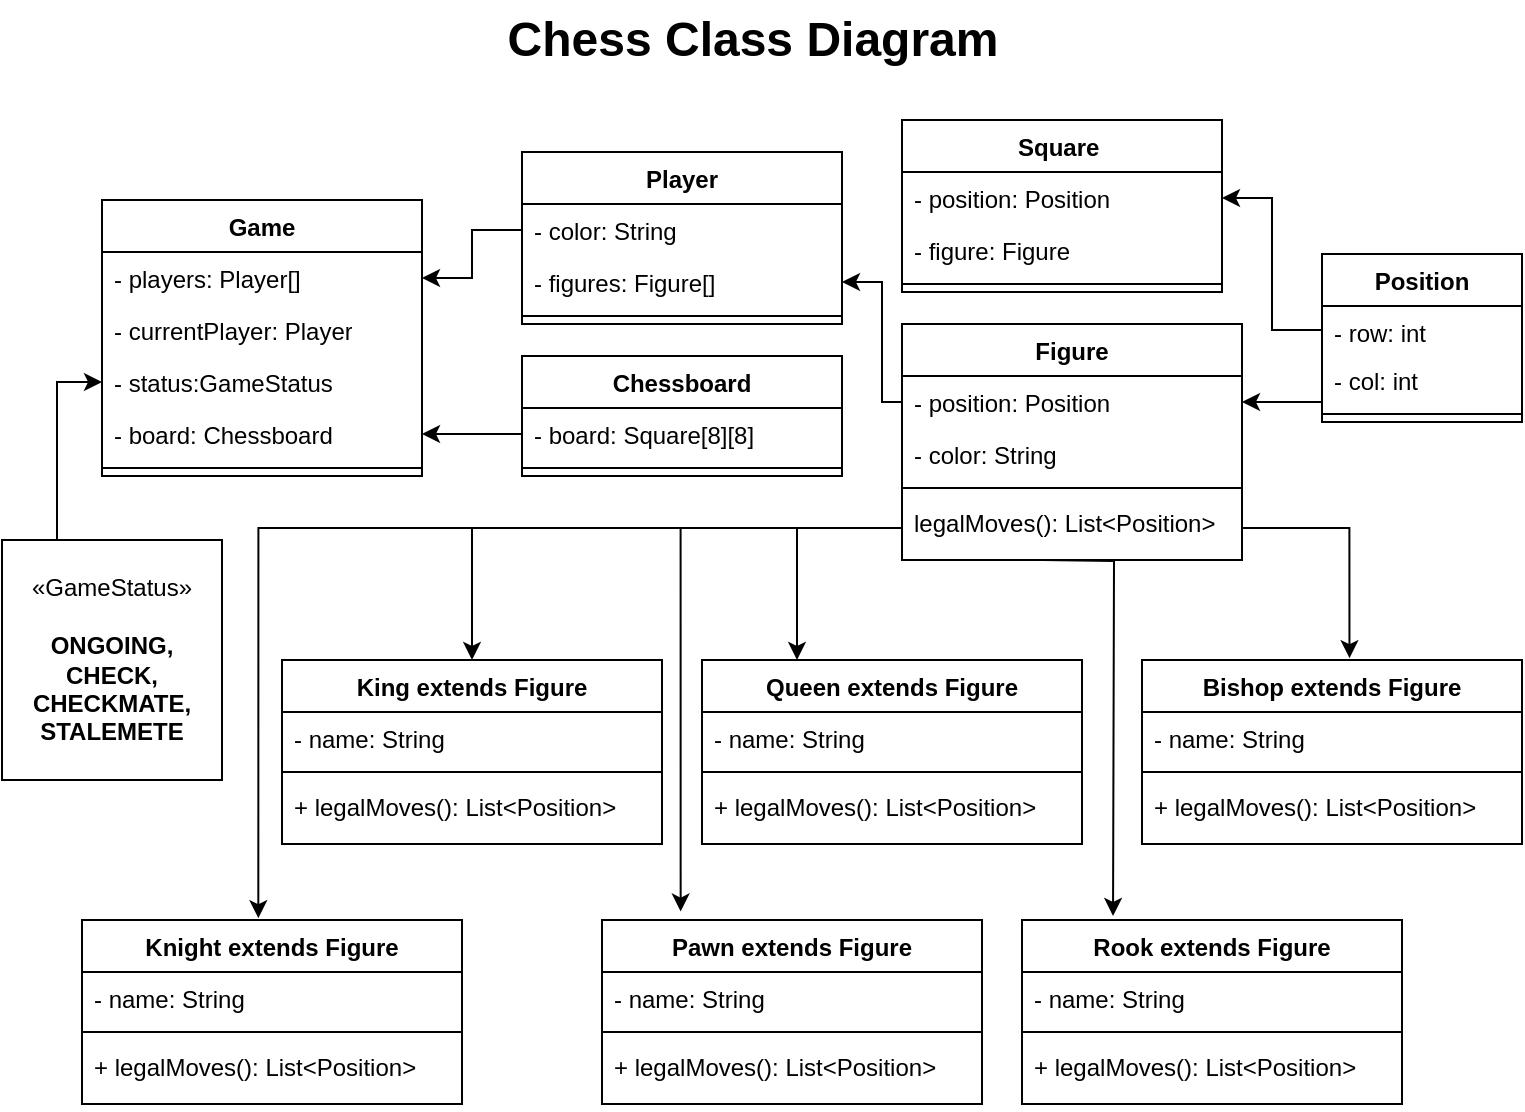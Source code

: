 <mxfile version="24.1.0" type="github">
  <diagram name="Page-1" id="UGAyzT8rciiFniJ-YuEJ">
    <mxGraphModel dx="1222" dy="628" grid="1" gridSize="10" guides="1" tooltips="1" connect="1" arrows="1" fold="1" page="1" pageScale="1" pageWidth="850" pageHeight="1100" math="0" shadow="0">
      <root>
        <mxCell id="0" />
        <mxCell id="1" parent="0" />
        <mxCell id="H-SjnlmVFcyGF8M-FG-U-1" value="Game" style="swimlane;fontStyle=1;align=center;verticalAlign=top;childLayout=stackLayout;horizontal=1;startSize=26;horizontalStack=0;resizeParent=1;resizeParentMax=0;resizeLast=0;collapsible=1;marginBottom=0;whiteSpace=wrap;html=1;" vertex="1" parent="1">
          <mxGeometry x="90" y="120" width="160" height="138" as="geometry" />
        </mxCell>
        <mxCell id="H-SjnlmVFcyGF8M-FG-U-2" value="-&amp;nbsp;players: Player[]" style="text;strokeColor=none;fillColor=none;align=left;verticalAlign=top;spacingLeft=4;spacingRight=4;overflow=hidden;rotatable=0;points=[[0,0.5],[1,0.5]];portConstraint=eastwest;whiteSpace=wrap;html=1;" vertex="1" parent="H-SjnlmVFcyGF8M-FG-U-1">
          <mxGeometry y="26" width="160" height="26" as="geometry" />
        </mxCell>
        <mxCell id="H-SjnlmVFcyGF8M-FG-U-19" value="- currentPlayer: Player" style="text;strokeColor=none;fillColor=none;align=left;verticalAlign=top;spacingLeft=4;spacingRight=4;overflow=hidden;rotatable=0;points=[[0,0.5],[1,0.5]];portConstraint=eastwest;whiteSpace=wrap;html=1;" vertex="1" parent="H-SjnlmVFcyGF8M-FG-U-1">
          <mxGeometry y="52" width="160" height="26" as="geometry" />
        </mxCell>
        <mxCell id="H-SjnlmVFcyGF8M-FG-U-20" value="&lt;div&gt;- status:GameStatus&lt;br&gt;&lt;/div&gt;" style="text;strokeColor=none;fillColor=none;align=left;verticalAlign=top;spacingLeft=4;spacingRight=4;overflow=hidden;rotatable=0;points=[[0,0.5],[1,0.5]];portConstraint=eastwest;whiteSpace=wrap;html=1;" vertex="1" parent="H-SjnlmVFcyGF8M-FG-U-1">
          <mxGeometry y="78" width="160" height="26" as="geometry" />
        </mxCell>
        <mxCell id="H-SjnlmVFcyGF8M-FG-U-21" value="- board: Chessboard" style="text;strokeColor=none;fillColor=none;align=left;verticalAlign=top;spacingLeft=4;spacingRight=4;overflow=hidden;rotatable=0;points=[[0,0.5],[1,0.5]];portConstraint=eastwest;whiteSpace=wrap;html=1;" vertex="1" parent="H-SjnlmVFcyGF8M-FG-U-1">
          <mxGeometry y="104" width="160" height="26" as="geometry" />
        </mxCell>
        <mxCell id="H-SjnlmVFcyGF8M-FG-U-3" value="" style="line;strokeWidth=1;fillColor=none;align=left;verticalAlign=middle;spacingTop=-1;spacingLeft=3;spacingRight=3;rotatable=0;labelPosition=right;points=[];portConstraint=eastwest;strokeColor=inherit;" vertex="1" parent="H-SjnlmVFcyGF8M-FG-U-1">
          <mxGeometry y="130" width="160" height="8" as="geometry" />
        </mxCell>
        <mxCell id="H-SjnlmVFcyGF8M-FG-U-23" value="Chessboard" style="swimlane;fontStyle=1;align=center;verticalAlign=top;childLayout=stackLayout;horizontal=1;startSize=26;horizontalStack=0;resizeParent=1;resizeParentMax=0;resizeLast=0;collapsible=1;marginBottom=0;whiteSpace=wrap;html=1;" vertex="1" parent="1">
          <mxGeometry x="300" y="198" width="160" height="60" as="geometry" />
        </mxCell>
        <mxCell id="H-SjnlmVFcyGF8M-FG-U-24" value="- board: Square[8][8]" style="text;strokeColor=none;fillColor=none;align=left;verticalAlign=top;spacingLeft=4;spacingRight=4;overflow=hidden;rotatable=0;points=[[0,0.5],[1,0.5]];portConstraint=eastwest;whiteSpace=wrap;html=1;" vertex="1" parent="H-SjnlmVFcyGF8M-FG-U-23">
          <mxGeometry y="26" width="160" height="26" as="geometry" />
        </mxCell>
        <mxCell id="H-SjnlmVFcyGF8M-FG-U-28" value="" style="line;strokeWidth=1;fillColor=none;align=left;verticalAlign=middle;spacingTop=-1;spacingLeft=3;spacingRight=3;rotatable=0;labelPosition=right;points=[];portConstraint=eastwest;strokeColor=inherit;" vertex="1" parent="H-SjnlmVFcyGF8M-FG-U-23">
          <mxGeometry y="52" width="160" height="8" as="geometry" />
        </mxCell>
        <mxCell id="H-SjnlmVFcyGF8M-FG-U-29" value="Player" style="swimlane;fontStyle=1;align=center;verticalAlign=top;childLayout=stackLayout;horizontal=1;startSize=26;horizontalStack=0;resizeParent=1;resizeParentMax=0;resizeLast=0;collapsible=1;marginBottom=0;whiteSpace=wrap;html=1;" vertex="1" parent="1">
          <mxGeometry x="300" y="96" width="160" height="86" as="geometry" />
        </mxCell>
        <mxCell id="H-SjnlmVFcyGF8M-FG-U-30" value="-&amp;nbsp;color: String&lt;div&gt;&lt;br/&gt;&lt;/div&gt;" style="text;strokeColor=none;fillColor=none;align=left;verticalAlign=top;spacingLeft=4;spacingRight=4;overflow=hidden;rotatable=0;points=[[0,0.5],[1,0.5]];portConstraint=eastwest;whiteSpace=wrap;html=1;" vertex="1" parent="H-SjnlmVFcyGF8M-FG-U-29">
          <mxGeometry y="26" width="160" height="26" as="geometry" />
        </mxCell>
        <mxCell id="H-SjnlmVFcyGF8M-FG-U-32" value="&lt;div&gt;- figures: Figure[]&lt;br&gt;&lt;/div&gt;" style="text;strokeColor=none;fillColor=none;align=left;verticalAlign=top;spacingLeft=4;spacingRight=4;overflow=hidden;rotatable=0;points=[[0,0.5],[1,0.5]];portConstraint=eastwest;whiteSpace=wrap;html=1;" vertex="1" parent="H-SjnlmVFcyGF8M-FG-U-29">
          <mxGeometry y="52" width="160" height="26" as="geometry" />
        </mxCell>
        <mxCell id="H-SjnlmVFcyGF8M-FG-U-31" value="" style="line;strokeWidth=1;fillColor=none;align=left;verticalAlign=middle;spacingTop=-1;spacingLeft=3;spacingRight=3;rotatable=0;labelPosition=right;points=[];portConstraint=eastwest;strokeColor=inherit;" vertex="1" parent="H-SjnlmVFcyGF8M-FG-U-29">
          <mxGeometry y="78" width="160" height="8" as="geometry" />
        </mxCell>
        <mxCell id="H-SjnlmVFcyGF8M-FG-U-33" value="Square&amp;nbsp;" style="swimlane;fontStyle=1;align=center;verticalAlign=top;childLayout=stackLayout;horizontal=1;startSize=26;horizontalStack=0;resizeParent=1;resizeParentMax=0;resizeLast=0;collapsible=1;marginBottom=0;whiteSpace=wrap;html=1;" vertex="1" parent="1">
          <mxGeometry x="490" y="80" width="160" height="86" as="geometry" />
        </mxCell>
        <mxCell id="H-SjnlmVFcyGF8M-FG-U-34" value="&lt;div&gt;- position: Position&lt;br&gt;&lt;/div&gt;" style="text;strokeColor=none;fillColor=none;align=left;verticalAlign=top;spacingLeft=4;spacingRight=4;overflow=hidden;rotatable=0;points=[[0,0.5],[1,0.5]];portConstraint=eastwest;whiteSpace=wrap;html=1;" vertex="1" parent="H-SjnlmVFcyGF8M-FG-U-33">
          <mxGeometry y="26" width="160" height="26" as="geometry" />
        </mxCell>
        <mxCell id="H-SjnlmVFcyGF8M-FG-U-35" value="&lt;div&gt;- figure: Figure&lt;br&gt;&lt;/div&gt;" style="text;strokeColor=none;fillColor=none;align=left;verticalAlign=top;spacingLeft=4;spacingRight=4;overflow=hidden;rotatable=0;points=[[0,0.5],[1,0.5]];portConstraint=eastwest;whiteSpace=wrap;html=1;" vertex="1" parent="H-SjnlmVFcyGF8M-FG-U-33">
          <mxGeometry y="52" width="160" height="26" as="geometry" />
        </mxCell>
        <mxCell id="H-SjnlmVFcyGF8M-FG-U-36" value="" style="line;strokeWidth=1;fillColor=none;align=left;verticalAlign=middle;spacingTop=-1;spacingLeft=3;spacingRight=3;rotatable=0;labelPosition=right;points=[];portConstraint=eastwest;strokeColor=inherit;" vertex="1" parent="H-SjnlmVFcyGF8M-FG-U-33">
          <mxGeometry y="78" width="160" height="8" as="geometry" />
        </mxCell>
        <mxCell id="H-SjnlmVFcyGF8M-FG-U-37" value="Figure" style="swimlane;fontStyle=1;align=center;verticalAlign=top;childLayout=stackLayout;horizontal=1;startSize=26;horizontalStack=0;resizeParent=1;resizeParentMax=0;resizeLast=0;collapsible=1;marginBottom=0;whiteSpace=wrap;html=1;" vertex="1" parent="1">
          <mxGeometry x="490" y="182" width="170" height="118" as="geometry" />
        </mxCell>
        <mxCell id="H-SjnlmVFcyGF8M-FG-U-38" value="&lt;div&gt;- position: Position&lt;br&gt;&lt;/div&gt;" style="text;strokeColor=none;fillColor=none;align=left;verticalAlign=top;spacingLeft=4;spacingRight=4;overflow=hidden;rotatable=0;points=[[0,0.5],[1,0.5]];portConstraint=eastwest;whiteSpace=wrap;html=1;" vertex="1" parent="H-SjnlmVFcyGF8M-FG-U-37">
          <mxGeometry y="26" width="170" height="26" as="geometry" />
        </mxCell>
        <mxCell id="H-SjnlmVFcyGF8M-FG-U-39" value="&lt;div&gt;- color: String&lt;br&gt;&lt;/div&gt;" style="text;strokeColor=none;fillColor=none;align=left;verticalAlign=top;spacingLeft=4;spacingRight=4;overflow=hidden;rotatable=0;points=[[0,0.5],[1,0.5]];portConstraint=eastwest;whiteSpace=wrap;html=1;" vertex="1" parent="H-SjnlmVFcyGF8M-FG-U-37">
          <mxGeometry y="52" width="170" height="26" as="geometry" />
        </mxCell>
        <mxCell id="H-SjnlmVFcyGF8M-FG-U-40" value="" style="line;strokeWidth=1;fillColor=none;align=left;verticalAlign=middle;spacingTop=-1;spacingLeft=3;spacingRight=3;rotatable=0;labelPosition=right;points=[];portConstraint=eastwest;strokeColor=inherit;" vertex="1" parent="H-SjnlmVFcyGF8M-FG-U-37">
          <mxGeometry y="78" width="170" height="8" as="geometry" />
        </mxCell>
        <mxCell id="H-SjnlmVFcyGF8M-FG-U-42" value="&lt;div&gt;legalMoves(): List&amp;lt;Position&amp;gt;&lt;br&gt;&lt;/div&gt;" style="text;strokeColor=none;fillColor=none;align=left;verticalAlign=top;spacingLeft=4;spacingRight=4;overflow=hidden;rotatable=0;points=[[0,0.5],[1,0.5]];portConstraint=eastwest;whiteSpace=wrap;html=1;" vertex="1" parent="H-SjnlmVFcyGF8M-FG-U-37">
          <mxGeometry y="86" width="170" height="32" as="geometry" />
        </mxCell>
        <mxCell id="H-SjnlmVFcyGF8M-FG-U-43" value="King extends Figure" style="swimlane;fontStyle=1;align=center;verticalAlign=top;childLayout=stackLayout;horizontal=1;startSize=26;horizontalStack=0;resizeParent=1;resizeParentMax=0;resizeLast=0;collapsible=1;marginBottom=0;whiteSpace=wrap;html=1;" vertex="1" parent="1">
          <mxGeometry x="180" y="350" width="190" height="92" as="geometry" />
        </mxCell>
        <mxCell id="H-SjnlmVFcyGF8M-FG-U-44" value="&lt;div&gt;- name: String&lt;br&gt;&lt;/div&gt;" style="text;strokeColor=none;fillColor=none;align=left;verticalAlign=top;spacingLeft=4;spacingRight=4;overflow=hidden;rotatable=0;points=[[0,0.5],[1,0.5]];portConstraint=eastwest;whiteSpace=wrap;html=1;" vertex="1" parent="H-SjnlmVFcyGF8M-FG-U-43">
          <mxGeometry y="26" width="190" height="26" as="geometry" />
        </mxCell>
        <mxCell id="H-SjnlmVFcyGF8M-FG-U-46" value="" style="line;strokeWidth=1;fillColor=none;align=left;verticalAlign=middle;spacingTop=-1;spacingLeft=3;spacingRight=3;rotatable=0;labelPosition=right;points=[];portConstraint=eastwest;strokeColor=inherit;" vertex="1" parent="H-SjnlmVFcyGF8M-FG-U-43">
          <mxGeometry y="52" width="190" height="8" as="geometry" />
        </mxCell>
        <mxCell id="H-SjnlmVFcyGF8M-FG-U-47" value="&lt;div&gt;+ legalMoves(): List&amp;lt;Position&amp;gt;&lt;br&gt;&lt;/div&gt;" style="text;strokeColor=none;fillColor=none;align=left;verticalAlign=top;spacingLeft=4;spacingRight=4;overflow=hidden;rotatable=0;points=[[0,0.5],[1,0.5]];portConstraint=eastwest;whiteSpace=wrap;html=1;" vertex="1" parent="H-SjnlmVFcyGF8M-FG-U-43">
          <mxGeometry y="60" width="190" height="32" as="geometry" />
        </mxCell>
        <mxCell id="H-SjnlmVFcyGF8M-FG-U-48" value="Queen extends Figure" style="swimlane;fontStyle=1;align=center;verticalAlign=top;childLayout=stackLayout;horizontal=1;startSize=26;horizontalStack=0;resizeParent=1;resizeParentMax=0;resizeLast=0;collapsible=1;marginBottom=0;whiteSpace=wrap;html=1;" vertex="1" parent="1">
          <mxGeometry x="390" y="350" width="190" height="92" as="geometry" />
        </mxCell>
        <mxCell id="H-SjnlmVFcyGF8M-FG-U-49" value="&lt;div&gt;- name: String&lt;br&gt;&lt;/div&gt;" style="text;strokeColor=none;fillColor=none;align=left;verticalAlign=top;spacingLeft=4;spacingRight=4;overflow=hidden;rotatable=0;points=[[0,0.5],[1,0.5]];portConstraint=eastwest;whiteSpace=wrap;html=1;" vertex="1" parent="H-SjnlmVFcyGF8M-FG-U-48">
          <mxGeometry y="26" width="190" height="26" as="geometry" />
        </mxCell>
        <mxCell id="H-SjnlmVFcyGF8M-FG-U-50" value="" style="line;strokeWidth=1;fillColor=none;align=left;verticalAlign=middle;spacingTop=-1;spacingLeft=3;spacingRight=3;rotatable=0;labelPosition=right;points=[];portConstraint=eastwest;strokeColor=inherit;" vertex="1" parent="H-SjnlmVFcyGF8M-FG-U-48">
          <mxGeometry y="52" width="190" height="8" as="geometry" />
        </mxCell>
        <mxCell id="H-SjnlmVFcyGF8M-FG-U-51" value="&lt;div&gt;+ legalMoves(): List&amp;lt;Position&amp;gt;&lt;br&gt;&lt;/div&gt;" style="text;strokeColor=none;fillColor=none;align=left;verticalAlign=top;spacingLeft=4;spacingRight=4;overflow=hidden;rotatable=0;points=[[0,0.5],[1,0.5]];portConstraint=eastwest;whiteSpace=wrap;html=1;" vertex="1" parent="H-SjnlmVFcyGF8M-FG-U-48">
          <mxGeometry y="60" width="190" height="32" as="geometry" />
        </mxCell>
        <mxCell id="H-SjnlmVFcyGF8M-FG-U-53" value="Bishop extends Figure" style="swimlane;fontStyle=1;align=center;verticalAlign=top;childLayout=stackLayout;horizontal=1;startSize=26;horizontalStack=0;resizeParent=1;resizeParentMax=0;resizeLast=0;collapsible=1;marginBottom=0;whiteSpace=wrap;html=1;" vertex="1" parent="1">
          <mxGeometry x="610" y="350" width="190" height="92" as="geometry" />
        </mxCell>
        <mxCell id="H-SjnlmVFcyGF8M-FG-U-54" value="&lt;div&gt;- name: String&lt;br&gt;&lt;/div&gt;" style="text;strokeColor=none;fillColor=none;align=left;verticalAlign=top;spacingLeft=4;spacingRight=4;overflow=hidden;rotatable=0;points=[[0,0.5],[1,0.5]];portConstraint=eastwest;whiteSpace=wrap;html=1;" vertex="1" parent="H-SjnlmVFcyGF8M-FG-U-53">
          <mxGeometry y="26" width="190" height="26" as="geometry" />
        </mxCell>
        <mxCell id="H-SjnlmVFcyGF8M-FG-U-55" value="" style="line;strokeWidth=1;fillColor=none;align=left;verticalAlign=middle;spacingTop=-1;spacingLeft=3;spacingRight=3;rotatable=0;labelPosition=right;points=[];portConstraint=eastwest;strokeColor=inherit;" vertex="1" parent="H-SjnlmVFcyGF8M-FG-U-53">
          <mxGeometry y="52" width="190" height="8" as="geometry" />
        </mxCell>
        <mxCell id="H-SjnlmVFcyGF8M-FG-U-56" value="&lt;div&gt;+ legalMoves(): List&amp;lt;Position&amp;gt;&lt;br&gt;&lt;/div&gt;" style="text;strokeColor=none;fillColor=none;align=left;verticalAlign=top;spacingLeft=4;spacingRight=4;overflow=hidden;rotatable=0;points=[[0,0.5],[1,0.5]];portConstraint=eastwest;whiteSpace=wrap;html=1;" vertex="1" parent="H-SjnlmVFcyGF8M-FG-U-53">
          <mxGeometry y="60" width="190" height="32" as="geometry" />
        </mxCell>
        <mxCell id="H-SjnlmVFcyGF8M-FG-U-57" value="Knight extends Figure" style="swimlane;fontStyle=1;align=center;verticalAlign=top;childLayout=stackLayout;horizontal=1;startSize=26;horizontalStack=0;resizeParent=1;resizeParentMax=0;resizeLast=0;collapsible=1;marginBottom=0;whiteSpace=wrap;html=1;" vertex="1" parent="1">
          <mxGeometry x="80" y="480" width="190" height="92" as="geometry" />
        </mxCell>
        <mxCell id="H-SjnlmVFcyGF8M-FG-U-58" value="&lt;div&gt;- name: String&lt;br&gt;&lt;/div&gt;" style="text;strokeColor=none;fillColor=none;align=left;verticalAlign=top;spacingLeft=4;spacingRight=4;overflow=hidden;rotatable=0;points=[[0,0.5],[1,0.5]];portConstraint=eastwest;whiteSpace=wrap;html=1;" vertex="1" parent="H-SjnlmVFcyGF8M-FG-U-57">
          <mxGeometry y="26" width="190" height="26" as="geometry" />
        </mxCell>
        <mxCell id="H-SjnlmVFcyGF8M-FG-U-59" value="" style="line;strokeWidth=1;fillColor=none;align=left;verticalAlign=middle;spacingTop=-1;spacingLeft=3;spacingRight=3;rotatable=0;labelPosition=right;points=[];portConstraint=eastwest;strokeColor=inherit;" vertex="1" parent="H-SjnlmVFcyGF8M-FG-U-57">
          <mxGeometry y="52" width="190" height="8" as="geometry" />
        </mxCell>
        <mxCell id="H-SjnlmVFcyGF8M-FG-U-60" value="&lt;div&gt;+ legalMoves(): List&amp;lt;Position&amp;gt;&lt;br&gt;&lt;/div&gt;" style="text;strokeColor=none;fillColor=none;align=left;verticalAlign=top;spacingLeft=4;spacingRight=4;overflow=hidden;rotatable=0;points=[[0,0.5],[1,0.5]];portConstraint=eastwest;whiteSpace=wrap;html=1;" vertex="1" parent="H-SjnlmVFcyGF8M-FG-U-57">
          <mxGeometry y="60" width="190" height="32" as="geometry" />
        </mxCell>
        <mxCell id="H-SjnlmVFcyGF8M-FG-U-61" value="Pawn extends Figure" style="swimlane;fontStyle=1;align=center;verticalAlign=top;childLayout=stackLayout;horizontal=1;startSize=26;horizontalStack=0;resizeParent=1;resizeParentMax=0;resizeLast=0;collapsible=1;marginBottom=0;whiteSpace=wrap;html=1;" vertex="1" parent="1">
          <mxGeometry x="340" y="480" width="190" height="92" as="geometry" />
        </mxCell>
        <mxCell id="H-SjnlmVFcyGF8M-FG-U-62" value="&lt;div&gt;- name: String&lt;br&gt;&lt;/div&gt;" style="text;strokeColor=none;fillColor=none;align=left;verticalAlign=top;spacingLeft=4;spacingRight=4;overflow=hidden;rotatable=0;points=[[0,0.5],[1,0.5]];portConstraint=eastwest;whiteSpace=wrap;html=1;" vertex="1" parent="H-SjnlmVFcyGF8M-FG-U-61">
          <mxGeometry y="26" width="190" height="26" as="geometry" />
        </mxCell>
        <mxCell id="H-SjnlmVFcyGF8M-FG-U-63" value="" style="line;strokeWidth=1;fillColor=none;align=left;verticalAlign=middle;spacingTop=-1;spacingLeft=3;spacingRight=3;rotatable=0;labelPosition=right;points=[];portConstraint=eastwest;strokeColor=inherit;" vertex="1" parent="H-SjnlmVFcyGF8M-FG-U-61">
          <mxGeometry y="52" width="190" height="8" as="geometry" />
        </mxCell>
        <mxCell id="H-SjnlmVFcyGF8M-FG-U-64" value="&lt;div&gt;+ legalMoves(): List&amp;lt;Position&amp;gt;&lt;br&gt;&lt;/div&gt;" style="text;strokeColor=none;fillColor=none;align=left;verticalAlign=top;spacingLeft=4;spacingRight=4;overflow=hidden;rotatable=0;points=[[0,0.5],[1,0.5]];portConstraint=eastwest;whiteSpace=wrap;html=1;" vertex="1" parent="H-SjnlmVFcyGF8M-FG-U-61">
          <mxGeometry y="60" width="190" height="32" as="geometry" />
        </mxCell>
        <mxCell id="H-SjnlmVFcyGF8M-FG-U-65" value="Rook extends Figure" style="swimlane;fontStyle=1;align=center;verticalAlign=top;childLayout=stackLayout;horizontal=1;startSize=26;horizontalStack=0;resizeParent=1;resizeParentMax=0;resizeLast=0;collapsible=1;marginBottom=0;whiteSpace=wrap;html=1;" vertex="1" parent="1">
          <mxGeometry x="550" y="480" width="190" height="92" as="geometry" />
        </mxCell>
        <mxCell id="H-SjnlmVFcyGF8M-FG-U-66" value="&lt;div&gt;- name: String&lt;br&gt;&lt;/div&gt;" style="text;strokeColor=none;fillColor=none;align=left;verticalAlign=top;spacingLeft=4;spacingRight=4;overflow=hidden;rotatable=0;points=[[0,0.5],[1,0.5]];portConstraint=eastwest;whiteSpace=wrap;html=1;" vertex="1" parent="H-SjnlmVFcyGF8M-FG-U-65">
          <mxGeometry y="26" width="190" height="26" as="geometry" />
        </mxCell>
        <mxCell id="H-SjnlmVFcyGF8M-FG-U-67" value="" style="line;strokeWidth=1;fillColor=none;align=left;verticalAlign=middle;spacingTop=-1;spacingLeft=3;spacingRight=3;rotatable=0;labelPosition=right;points=[];portConstraint=eastwest;strokeColor=inherit;" vertex="1" parent="H-SjnlmVFcyGF8M-FG-U-65">
          <mxGeometry y="52" width="190" height="8" as="geometry" />
        </mxCell>
        <mxCell id="H-SjnlmVFcyGF8M-FG-U-68" value="&lt;div&gt;+ legalMoves(): List&amp;lt;Position&amp;gt;&lt;br&gt;&lt;/div&gt;" style="text;strokeColor=none;fillColor=none;align=left;verticalAlign=top;spacingLeft=4;spacingRight=4;overflow=hidden;rotatable=0;points=[[0,0.5],[1,0.5]];portConstraint=eastwest;whiteSpace=wrap;html=1;" vertex="1" parent="H-SjnlmVFcyGF8M-FG-U-65">
          <mxGeometry y="60" width="190" height="32" as="geometry" />
        </mxCell>
        <mxCell id="H-SjnlmVFcyGF8M-FG-U-69" value="Position" style="swimlane;fontStyle=1;align=center;verticalAlign=top;childLayout=stackLayout;horizontal=1;startSize=26;horizontalStack=0;resizeParent=1;resizeParentMax=0;resizeLast=0;collapsible=1;marginBottom=0;whiteSpace=wrap;html=1;" vertex="1" parent="1">
          <mxGeometry x="700" y="147" width="100" height="84" as="geometry" />
        </mxCell>
        <mxCell id="H-SjnlmVFcyGF8M-FG-U-70" value="&lt;div&gt;- row: int&lt;br&gt;&lt;/div&gt;" style="text;strokeColor=none;fillColor=none;align=left;verticalAlign=top;spacingLeft=4;spacingRight=4;overflow=hidden;rotatable=0;points=[[0,0.5],[1,0.5]];portConstraint=eastwest;whiteSpace=wrap;html=1;" vertex="1" parent="H-SjnlmVFcyGF8M-FG-U-69">
          <mxGeometry y="26" width="100" height="24" as="geometry" />
        </mxCell>
        <mxCell id="H-SjnlmVFcyGF8M-FG-U-71" value="&lt;div&gt;- col: int&lt;br&gt;&lt;/div&gt;" style="text;strokeColor=none;fillColor=none;align=left;verticalAlign=top;spacingLeft=4;spacingRight=4;overflow=hidden;rotatable=0;points=[[0,0.5],[1,0.5]];portConstraint=eastwest;whiteSpace=wrap;html=1;" vertex="1" parent="H-SjnlmVFcyGF8M-FG-U-69">
          <mxGeometry y="50" width="100" height="26" as="geometry" />
        </mxCell>
        <mxCell id="H-SjnlmVFcyGF8M-FG-U-72" value="" style="line;strokeWidth=1;fillColor=none;align=left;verticalAlign=middle;spacingTop=-1;spacingLeft=3;spacingRight=3;rotatable=0;labelPosition=right;points=[];portConstraint=eastwest;strokeColor=inherit;" vertex="1" parent="H-SjnlmVFcyGF8M-FG-U-69">
          <mxGeometry y="76" width="100" height="8" as="geometry" />
        </mxCell>
        <mxCell id="H-SjnlmVFcyGF8M-FG-U-77" style="edgeStyle=orthogonalEdgeStyle;rounded=0;orthogonalLoop=1;jettySize=auto;html=1;exitX=0.25;exitY=0;exitDx=0;exitDy=0;entryX=0;entryY=0.5;entryDx=0;entryDy=0;" edge="1" parent="1" source="H-SjnlmVFcyGF8M-FG-U-73" target="H-SjnlmVFcyGF8M-FG-U-20">
          <mxGeometry relative="1" as="geometry" />
        </mxCell>
        <mxCell id="H-SjnlmVFcyGF8M-FG-U-73" value="«GameStatus»&lt;br&gt;&lt;br&gt;&lt;div&gt;&lt;b&gt;ONGOING,&lt;/b&gt;&lt;/div&gt;&lt;div&gt;&lt;b&gt;CHECK,&lt;/b&gt;&lt;/div&gt;&lt;div&gt;&lt;b&gt;CHECKMATE,&lt;/b&gt;&lt;/div&gt;&lt;div&gt;&lt;b&gt;STALEMETE&lt;/b&gt;&lt;/div&gt;" style="html=1;whiteSpace=wrap;" vertex="1" parent="1">
          <mxGeometry x="40" y="290" width="110" height="120" as="geometry" />
        </mxCell>
        <mxCell id="H-SjnlmVFcyGF8M-FG-U-76" style="edgeStyle=orthogonalEdgeStyle;rounded=0;orthogonalLoop=1;jettySize=auto;html=1;exitX=0;exitY=0.5;exitDx=0;exitDy=0;entryX=1;entryY=0.5;entryDx=0;entryDy=0;" edge="1" parent="1" source="H-SjnlmVFcyGF8M-FG-U-24" target="H-SjnlmVFcyGF8M-FG-U-21">
          <mxGeometry relative="1" as="geometry" />
        </mxCell>
        <mxCell id="H-SjnlmVFcyGF8M-FG-U-87" style="edgeStyle=orthogonalEdgeStyle;rounded=0;orthogonalLoop=1;jettySize=auto;html=1;exitX=0;exitY=0.5;exitDx=0;exitDy=0;entryX=1;entryY=0.5;entryDx=0;entryDy=0;" edge="1" parent="1" source="H-SjnlmVFcyGF8M-FG-U-30" target="H-SjnlmVFcyGF8M-FG-U-2">
          <mxGeometry relative="1" as="geometry" />
        </mxCell>
        <mxCell id="H-SjnlmVFcyGF8M-FG-U-89" style="edgeStyle=orthogonalEdgeStyle;rounded=0;orthogonalLoop=1;jettySize=auto;html=1;exitX=0;exitY=0.5;exitDx=0;exitDy=0;entryX=1;entryY=0.5;entryDx=0;entryDy=0;" edge="1" parent="1" source="H-SjnlmVFcyGF8M-FG-U-70" target="H-SjnlmVFcyGF8M-FG-U-34">
          <mxGeometry relative="1" as="geometry" />
        </mxCell>
        <mxCell id="H-SjnlmVFcyGF8M-FG-U-90" style="edgeStyle=orthogonalEdgeStyle;rounded=0;orthogonalLoop=1;jettySize=auto;html=1;exitX=0;exitY=0.5;exitDx=0;exitDy=0;entryX=1;entryY=0.5;entryDx=0;entryDy=0;" edge="1" parent="1" source="H-SjnlmVFcyGF8M-FG-U-38" target="H-SjnlmVFcyGF8M-FG-U-32">
          <mxGeometry relative="1" as="geometry">
            <Array as="points">
              <mxPoint x="480" y="221" />
              <mxPoint x="480" y="161" />
            </Array>
          </mxGeometry>
        </mxCell>
        <mxCell id="H-SjnlmVFcyGF8M-FG-U-92" style="edgeStyle=orthogonalEdgeStyle;rounded=0;orthogonalLoop=1;jettySize=auto;html=1;exitX=0;exitY=0.5;exitDx=0;exitDy=0;entryX=1;entryY=0.5;entryDx=0;entryDy=0;" edge="1" parent="1" source="H-SjnlmVFcyGF8M-FG-U-71" target="H-SjnlmVFcyGF8M-FG-U-38">
          <mxGeometry relative="1" as="geometry">
            <Array as="points">
              <mxPoint x="700" y="221" />
            </Array>
          </mxGeometry>
        </mxCell>
        <mxCell id="H-SjnlmVFcyGF8M-FG-U-101" style="edgeStyle=orthogonalEdgeStyle;rounded=0;orthogonalLoop=1;jettySize=auto;html=1;exitX=1;exitY=0.5;exitDx=0;exitDy=0;entryX=0.546;entryY=-0.01;entryDx=0;entryDy=0;entryPerimeter=0;" edge="1" parent="1" source="H-SjnlmVFcyGF8M-FG-U-42" target="H-SjnlmVFcyGF8M-FG-U-53">
          <mxGeometry relative="1" as="geometry" />
        </mxCell>
        <mxCell id="H-SjnlmVFcyGF8M-FG-U-104" style="edgeStyle=orthogonalEdgeStyle;rounded=0;orthogonalLoop=1;jettySize=auto;html=1;exitX=0;exitY=0.5;exitDx=0;exitDy=0;entryX=0.464;entryY=-0.01;entryDx=0;entryDy=0;entryPerimeter=0;" edge="1" parent="1" source="H-SjnlmVFcyGF8M-FG-U-42" target="H-SjnlmVFcyGF8M-FG-U-57">
          <mxGeometry relative="1" as="geometry" />
        </mxCell>
        <mxCell id="H-SjnlmVFcyGF8M-FG-U-105" style="edgeStyle=orthogonalEdgeStyle;rounded=0;orthogonalLoop=1;jettySize=auto;html=1;entryX=0.108;entryY=-0.022;entryDx=0;entryDy=0;entryPerimeter=0;" edge="1" parent="1">
          <mxGeometry relative="1" as="geometry">
            <mxPoint x="560" y="300" as="sourcePoint" />
            <mxPoint x="595.52" y="477.976" as="targetPoint" />
          </mxGeometry>
        </mxCell>
        <mxCell id="H-SjnlmVFcyGF8M-FG-U-107" style="edgeStyle=orthogonalEdgeStyle;rounded=0;orthogonalLoop=1;jettySize=auto;html=1;entryX=0.5;entryY=0;entryDx=0;entryDy=0;" edge="1" parent="1" source="H-SjnlmVFcyGF8M-FG-U-42" target="H-SjnlmVFcyGF8M-FG-U-43">
          <mxGeometry relative="1" as="geometry" />
        </mxCell>
        <mxCell id="H-SjnlmVFcyGF8M-FG-U-108" style="edgeStyle=orthogonalEdgeStyle;rounded=0;orthogonalLoop=1;jettySize=auto;html=1;entryX=0.25;entryY=0;entryDx=0;entryDy=0;" edge="1" parent="1" source="H-SjnlmVFcyGF8M-FG-U-42" target="H-SjnlmVFcyGF8M-FG-U-48">
          <mxGeometry relative="1" as="geometry" />
        </mxCell>
        <mxCell id="H-SjnlmVFcyGF8M-FG-U-106" style="edgeStyle=orthogonalEdgeStyle;rounded=0;orthogonalLoop=1;jettySize=auto;html=1;entryX=0.207;entryY=-0.046;entryDx=0;entryDy=0;entryPerimeter=0;" edge="1" parent="1" source="H-SjnlmVFcyGF8M-FG-U-42" target="H-SjnlmVFcyGF8M-FG-U-61">
          <mxGeometry relative="1" as="geometry">
            <mxPoint x="380" y="470" as="targetPoint" />
          </mxGeometry>
        </mxCell>
        <mxCell id="H-SjnlmVFcyGF8M-FG-U-109" value="Chess Class Diagram" style="text;strokeColor=none;fillColor=none;html=1;fontSize=24;fontStyle=1;verticalAlign=middle;align=center;" vertex="1" parent="1">
          <mxGeometry x="350" y="20" width="130" height="40" as="geometry" />
        </mxCell>
      </root>
    </mxGraphModel>
  </diagram>
</mxfile>
